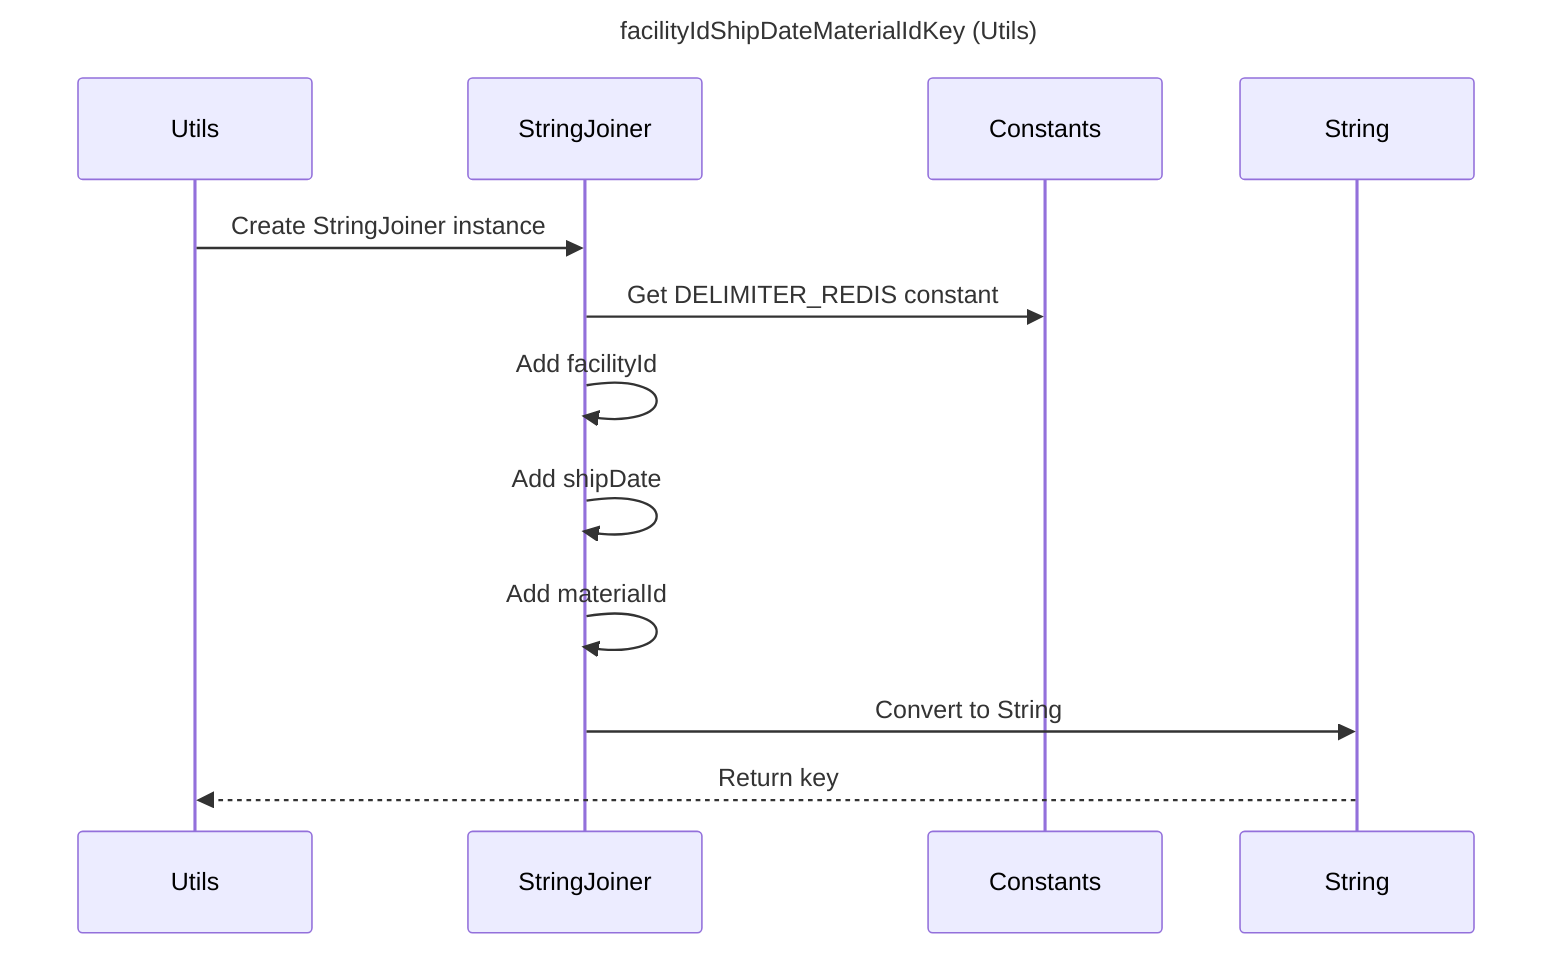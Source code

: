 ---
title: facilityIdShipDateMaterialIdKey (Utils)
---

sequenceDiagram
    participant Utils
    participant StringJoiner
    participant Constants

    Utils->>StringJoiner: Create StringJoiner instance
    StringJoiner->>Constants: Get DELIMITER_REDIS constant
    StringJoiner->>StringJoiner: Add facilityId
    StringJoiner->>StringJoiner: Add shipDate
    StringJoiner->>StringJoiner: Add materialId
    StringJoiner->>String: Convert to String
    String-->>Utils: Return key